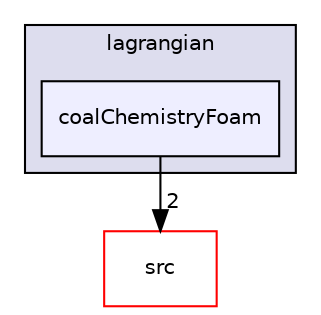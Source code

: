 digraph "applications/solvers/lagrangian/coalChemistryFoam" {
  bgcolor=transparent;
  compound=true
  node [ fontsize="10", fontname="Helvetica"];
  edge [ labelfontsize="10", labelfontname="Helvetica"];
  subgraph clusterdir_9e1aaabb0e6f6026c8abb09c4d63ec18 {
    graph [ bgcolor="#ddddee", pencolor="black", label="lagrangian" fontname="Helvetica", fontsize="10", URL="dir_9e1aaabb0e6f6026c8abb09c4d63ec18.html"]
  dir_478e9377de338b7e988beaebf87c2b9e [shape=box, label="coalChemistryFoam", style="filled", fillcolor="#eeeeff", pencolor="black", URL="dir_478e9377de338b7e988beaebf87c2b9e.html"];
  }
  dir_68267d1309a1af8e8297ef4c3efbcdba [shape=box label="src" color="red" URL="dir_68267d1309a1af8e8297ef4c3efbcdba.html"];
  dir_478e9377de338b7e988beaebf87c2b9e->dir_68267d1309a1af8e8297ef4c3efbcdba [headlabel="2", labeldistance=1.5 headhref="dir_000055_000736.html"];
}
